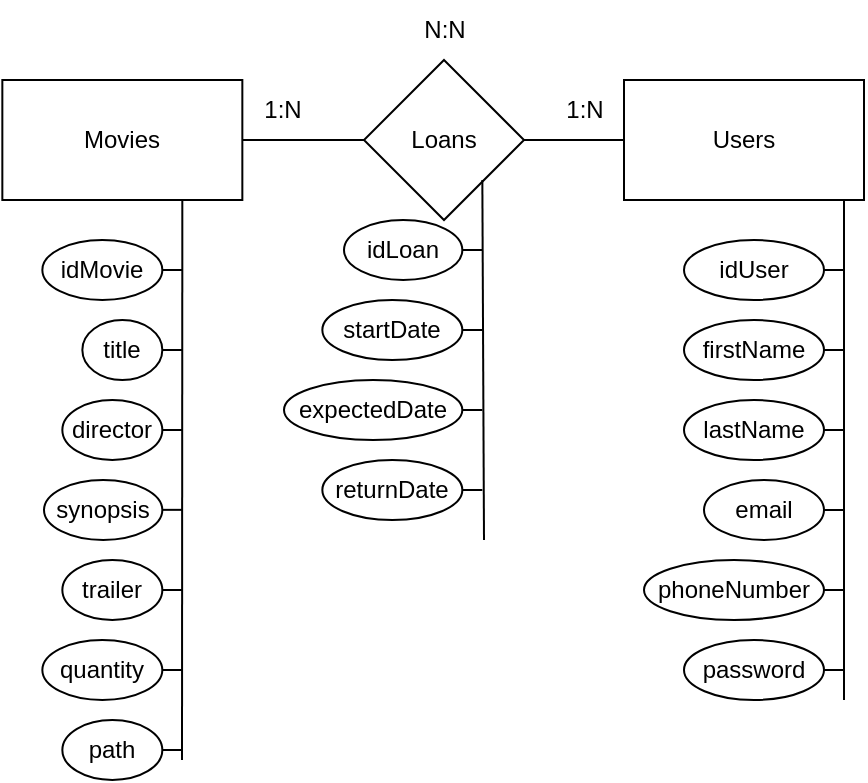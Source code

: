 <mxfile version="24.4.3" type="device">
  <diagram name="Página-1" id="_Zd-QHFBzO_SUMqFuhCg">
    <mxGraphModel dx="821" dy="449" grid="1" gridSize="10" guides="1" tooltips="1" connect="1" arrows="1" fold="1" page="1" pageScale="1" pageWidth="827" pageHeight="1169" math="0" shadow="0">
      <root>
        <mxCell id="0" />
        <mxCell id="1" parent="0" />
        <mxCell id="sJvYtbPDgaDvqKA1TKZ--1" value="Movies" style="rounded=0;whiteSpace=wrap;html=1;" vertex="1" parent="1">
          <mxGeometry x="99.17" y="110" width="120" height="60" as="geometry" />
        </mxCell>
        <mxCell id="sJvYtbPDgaDvqKA1TKZ--2" value="Loans" style="rhombus;whiteSpace=wrap;html=1;" vertex="1" parent="1">
          <mxGeometry x="280" y="100" width="80" height="80" as="geometry" />
        </mxCell>
        <mxCell id="sJvYtbPDgaDvqKA1TKZ--3" value="Users" style="rounded=0;whiteSpace=wrap;html=1;" vertex="1" parent="1">
          <mxGeometry x="410" y="110" width="120" height="60" as="geometry" />
        </mxCell>
        <mxCell id="sJvYtbPDgaDvqKA1TKZ--4" value="" style="endArrow=none;html=1;rounded=0;exitX=1;exitY=0.5;exitDx=0;exitDy=0;entryX=0;entryY=0.5;entryDx=0;entryDy=0;" edge="1" parent="1" source="sJvYtbPDgaDvqKA1TKZ--1" target="sJvYtbPDgaDvqKA1TKZ--2">
          <mxGeometry width="50" height="50" relative="1" as="geometry">
            <mxPoint x="290" y="230" as="sourcePoint" />
            <mxPoint x="340" y="180" as="targetPoint" />
          </mxGeometry>
        </mxCell>
        <mxCell id="sJvYtbPDgaDvqKA1TKZ--5" value="" style="endArrow=none;html=1;rounded=0;exitX=1;exitY=0.5;exitDx=0;exitDy=0;entryX=0;entryY=0.5;entryDx=0;entryDy=0;" edge="1" parent="1" source="sJvYtbPDgaDvqKA1TKZ--2" target="sJvYtbPDgaDvqKA1TKZ--3">
          <mxGeometry width="50" height="50" relative="1" as="geometry">
            <mxPoint x="200" y="150" as="sourcePoint" />
            <mxPoint x="290" y="150" as="targetPoint" />
          </mxGeometry>
        </mxCell>
        <mxCell id="sJvYtbPDgaDvqKA1TKZ--6" value="N:N" style="text;html=1;align=center;verticalAlign=middle;resizable=0;points=[];autosize=1;strokeColor=none;fillColor=none;" vertex="1" parent="1">
          <mxGeometry x="300" y="70" width="40" height="30" as="geometry" />
        </mxCell>
        <mxCell id="sJvYtbPDgaDvqKA1TKZ--7" value="1:N" style="text;html=1;align=center;verticalAlign=middle;resizable=0;points=[];autosize=1;strokeColor=none;fillColor=none;" vertex="1" parent="1">
          <mxGeometry x="219.17" y="110" width="40" height="30" as="geometry" />
        </mxCell>
        <mxCell id="sJvYtbPDgaDvqKA1TKZ--8" value="1:N" style="text;html=1;align=center;verticalAlign=middle;resizable=0;points=[];autosize=1;strokeColor=none;fillColor=none;" vertex="1" parent="1">
          <mxGeometry x="370" y="110" width="40" height="30" as="geometry" />
        </mxCell>
        <mxCell id="sJvYtbPDgaDvqKA1TKZ--9" value="" style="endArrow=none;html=1;rounded=0;entryX=0.75;entryY=1;entryDx=0;entryDy=0;" edge="1" parent="1" target="sJvYtbPDgaDvqKA1TKZ--1">
          <mxGeometry width="50" height="50" relative="1" as="geometry">
            <mxPoint x="189" y="450" as="sourcePoint" />
            <mxPoint x="519.17" y="180" as="targetPoint" />
          </mxGeometry>
        </mxCell>
        <mxCell id="sJvYtbPDgaDvqKA1TKZ--10" value="&lt;span style=&quot;text-align: left;&quot;&gt;idMovie&lt;/span&gt;" style="ellipse;whiteSpace=wrap;html=1;" vertex="1" parent="1">
          <mxGeometry x="119.17" y="190" width="60" height="30" as="geometry" />
        </mxCell>
        <mxCell id="sJvYtbPDgaDvqKA1TKZ--11" value="" style="endArrow=none;html=1;rounded=0;exitX=1;exitY=0.5;exitDx=0;exitDy=0;" edge="1" parent="1" source="sJvYtbPDgaDvqKA1TKZ--10">
          <mxGeometry width="50" height="50" relative="1" as="geometry">
            <mxPoint x="309.17" y="220" as="sourcePoint" />
            <mxPoint x="189.17" y="205" as="targetPoint" />
          </mxGeometry>
        </mxCell>
        <mxCell id="sJvYtbPDgaDvqKA1TKZ--12" value="&lt;span style=&quot;text-align: left;&quot;&gt;title&lt;/span&gt;" style="ellipse;whiteSpace=wrap;html=1;" vertex="1" parent="1">
          <mxGeometry x="139.17" y="230" width="40" height="30" as="geometry" />
        </mxCell>
        <mxCell id="sJvYtbPDgaDvqKA1TKZ--13" value="" style="endArrow=none;html=1;rounded=0;exitX=1;exitY=0.5;exitDx=0;exitDy=0;" edge="1" parent="1" source="sJvYtbPDgaDvqKA1TKZ--12">
          <mxGeometry width="50" height="50" relative="1" as="geometry">
            <mxPoint x="309.17" y="260" as="sourcePoint" />
            <mxPoint x="189.17" y="245" as="targetPoint" />
          </mxGeometry>
        </mxCell>
        <mxCell id="sJvYtbPDgaDvqKA1TKZ--14" value="&lt;span style=&quot;text-align: left;&quot;&gt;director&lt;/span&gt;" style="ellipse;whiteSpace=wrap;html=1;" vertex="1" parent="1">
          <mxGeometry x="129.17" y="270" width="50" height="30" as="geometry" />
        </mxCell>
        <mxCell id="sJvYtbPDgaDvqKA1TKZ--15" value="" style="endArrow=none;html=1;rounded=0;exitX=1;exitY=0.5;exitDx=0;exitDy=0;" edge="1" parent="1" source="sJvYtbPDgaDvqKA1TKZ--14">
          <mxGeometry width="50" height="50" relative="1" as="geometry">
            <mxPoint x="309.17" y="300" as="sourcePoint" />
            <mxPoint x="189.17" y="285" as="targetPoint" />
          </mxGeometry>
        </mxCell>
        <mxCell id="sJvYtbPDgaDvqKA1TKZ--16" value="&lt;span style=&quot;text-align: left;&quot;&gt;trailer&lt;/span&gt;" style="ellipse;whiteSpace=wrap;html=1;" vertex="1" parent="1">
          <mxGeometry x="129.17" y="350" width="50" height="30" as="geometry" />
        </mxCell>
        <mxCell id="sJvYtbPDgaDvqKA1TKZ--17" value="" style="endArrow=none;html=1;rounded=0;exitX=1;exitY=0.5;exitDx=0;exitDy=0;" edge="1" parent="1" source="sJvYtbPDgaDvqKA1TKZ--16">
          <mxGeometry width="50" height="50" relative="1" as="geometry">
            <mxPoint x="309.17" y="380" as="sourcePoint" />
            <mxPoint x="189.17" y="365" as="targetPoint" />
          </mxGeometry>
        </mxCell>
        <mxCell id="sJvYtbPDgaDvqKA1TKZ--18" value="&lt;span style=&quot;text-align: left;&quot;&gt;quantity&lt;/span&gt;" style="ellipse;whiteSpace=wrap;html=1;" vertex="1" parent="1">
          <mxGeometry x="119.17" y="390" width="60" height="30" as="geometry" />
        </mxCell>
        <mxCell id="sJvYtbPDgaDvqKA1TKZ--19" value="" style="endArrow=none;html=1;rounded=0;exitX=1;exitY=0.5;exitDx=0;exitDy=0;" edge="1" parent="1" source="sJvYtbPDgaDvqKA1TKZ--18">
          <mxGeometry width="50" height="50" relative="1" as="geometry">
            <mxPoint x="309.17" y="420" as="sourcePoint" />
            <mxPoint x="189.17" y="405" as="targetPoint" />
          </mxGeometry>
        </mxCell>
        <mxCell id="sJvYtbPDgaDvqKA1TKZ--20" value="&lt;span style=&quot;text-align: left;&quot;&gt;path&lt;/span&gt;" style="ellipse;whiteSpace=wrap;html=1;" vertex="1" parent="1">
          <mxGeometry x="129.17" y="430" width="50" height="30" as="geometry" />
        </mxCell>
        <mxCell id="sJvYtbPDgaDvqKA1TKZ--21" value="" style="endArrow=none;html=1;rounded=0;exitX=1;exitY=0.5;exitDx=0;exitDy=0;" edge="1" parent="1" source="sJvYtbPDgaDvqKA1TKZ--20">
          <mxGeometry width="50" height="50" relative="1" as="geometry">
            <mxPoint x="309.17" y="460" as="sourcePoint" />
            <mxPoint x="189.17" y="445" as="targetPoint" />
          </mxGeometry>
        </mxCell>
        <mxCell id="sJvYtbPDgaDvqKA1TKZ--22" value="" style="endArrow=none;html=1;rounded=0;entryX=0.75;entryY=1;entryDx=0;entryDy=0;" edge="1" parent="1">
          <mxGeometry width="50" height="50" relative="1" as="geometry">
            <mxPoint x="340" y="340" as="sourcePoint" />
            <mxPoint x="339.17" y="160" as="targetPoint" />
          </mxGeometry>
        </mxCell>
        <mxCell id="sJvYtbPDgaDvqKA1TKZ--23" value="&lt;span style=&quot;text-align: left;&quot;&gt;idLoan&lt;/span&gt;" style="ellipse;whiteSpace=wrap;html=1;" vertex="1" parent="1">
          <mxGeometry x="270" y="180" width="59.17" height="30" as="geometry" />
        </mxCell>
        <mxCell id="sJvYtbPDgaDvqKA1TKZ--24" value="" style="endArrow=none;html=1;rounded=0;exitX=1;exitY=0.5;exitDx=0;exitDy=0;" edge="1" parent="1" source="sJvYtbPDgaDvqKA1TKZ--23">
          <mxGeometry width="50" height="50" relative="1" as="geometry">
            <mxPoint x="459.17" y="210" as="sourcePoint" />
            <mxPoint x="339.17" y="195" as="targetPoint" />
          </mxGeometry>
        </mxCell>
        <mxCell id="sJvYtbPDgaDvqKA1TKZ--25" value="&lt;span style=&quot;text-align: left;&quot;&gt;startDate&lt;/span&gt;" style="ellipse;whiteSpace=wrap;html=1;" vertex="1" parent="1">
          <mxGeometry x="259.17" y="220" width="70" height="30" as="geometry" />
        </mxCell>
        <mxCell id="sJvYtbPDgaDvqKA1TKZ--26" value="" style="endArrow=none;html=1;rounded=0;exitX=1;exitY=0.5;exitDx=0;exitDy=0;" edge="1" parent="1" source="sJvYtbPDgaDvqKA1TKZ--25">
          <mxGeometry width="50" height="50" relative="1" as="geometry">
            <mxPoint x="459.17" y="250" as="sourcePoint" />
            <mxPoint x="339.17" y="235" as="targetPoint" />
          </mxGeometry>
        </mxCell>
        <mxCell id="sJvYtbPDgaDvqKA1TKZ--27" value="&lt;span style=&quot;text-align: left;&quot;&gt;expectedDate&lt;/span&gt;" style="ellipse;whiteSpace=wrap;html=1;" vertex="1" parent="1">
          <mxGeometry x="240" y="260" width="89.17" height="30" as="geometry" />
        </mxCell>
        <mxCell id="sJvYtbPDgaDvqKA1TKZ--28" value="" style="endArrow=none;html=1;rounded=0;exitX=1;exitY=0.5;exitDx=0;exitDy=0;" edge="1" parent="1" source="sJvYtbPDgaDvqKA1TKZ--27">
          <mxGeometry width="50" height="50" relative="1" as="geometry">
            <mxPoint x="459.17" y="290" as="sourcePoint" />
            <mxPoint x="339.17" y="275" as="targetPoint" />
          </mxGeometry>
        </mxCell>
        <mxCell id="sJvYtbPDgaDvqKA1TKZ--29" value="&lt;span style=&quot;text-align: left;&quot;&gt;returnDate&lt;/span&gt;" style="ellipse;whiteSpace=wrap;html=1;" vertex="1" parent="1">
          <mxGeometry x="259.17" y="300" width="70" height="30" as="geometry" />
        </mxCell>
        <mxCell id="sJvYtbPDgaDvqKA1TKZ--30" value="" style="endArrow=none;html=1;rounded=0;exitX=1;exitY=0.5;exitDx=0;exitDy=0;" edge="1" parent="1" source="sJvYtbPDgaDvqKA1TKZ--29">
          <mxGeometry width="50" height="50" relative="1" as="geometry">
            <mxPoint x="459.17" y="330" as="sourcePoint" />
            <mxPoint x="339.17" y="315" as="targetPoint" />
          </mxGeometry>
        </mxCell>
        <mxCell id="sJvYtbPDgaDvqKA1TKZ--31" value="" style="endArrow=none;html=1;rounded=0;entryX=0.75;entryY=1;entryDx=0;entryDy=0;" edge="1" parent="1">
          <mxGeometry width="50" height="50" relative="1" as="geometry">
            <mxPoint x="520" y="420" as="sourcePoint" />
            <mxPoint x="520" y="170" as="targetPoint" />
          </mxGeometry>
        </mxCell>
        <mxCell id="sJvYtbPDgaDvqKA1TKZ--32" value="&lt;span style=&quot;text-align: left;&quot;&gt;idUser&lt;/span&gt;" style="ellipse;whiteSpace=wrap;html=1;" vertex="1" parent="1">
          <mxGeometry x="440" y="190" width="70" height="30" as="geometry" />
        </mxCell>
        <mxCell id="sJvYtbPDgaDvqKA1TKZ--33" value="" style="endArrow=none;html=1;rounded=0;exitX=1;exitY=0.5;exitDx=0;exitDy=0;" edge="1" parent="1" source="sJvYtbPDgaDvqKA1TKZ--32">
          <mxGeometry width="50" height="50" relative="1" as="geometry">
            <mxPoint x="640" y="220" as="sourcePoint" />
            <mxPoint x="520" y="205" as="targetPoint" />
          </mxGeometry>
        </mxCell>
        <mxCell id="sJvYtbPDgaDvqKA1TKZ--34" value="&lt;span style=&quot;text-align: left;&quot;&gt;firstName&lt;/span&gt;" style="ellipse;whiteSpace=wrap;html=1;" vertex="1" parent="1">
          <mxGeometry x="440" y="230" width="70" height="30" as="geometry" />
        </mxCell>
        <mxCell id="sJvYtbPDgaDvqKA1TKZ--35" value="" style="endArrow=none;html=1;rounded=0;exitX=1;exitY=0.5;exitDx=0;exitDy=0;" edge="1" parent="1" source="sJvYtbPDgaDvqKA1TKZ--34">
          <mxGeometry width="50" height="50" relative="1" as="geometry">
            <mxPoint x="640" y="260" as="sourcePoint" />
            <mxPoint x="520" y="245" as="targetPoint" />
          </mxGeometry>
        </mxCell>
        <mxCell id="sJvYtbPDgaDvqKA1TKZ--36" value="&lt;span style=&quot;text-align: left;&quot;&gt;lastName&lt;/span&gt;" style="ellipse;whiteSpace=wrap;html=1;" vertex="1" parent="1">
          <mxGeometry x="440" y="270" width="70" height="30" as="geometry" />
        </mxCell>
        <mxCell id="sJvYtbPDgaDvqKA1TKZ--37" value="" style="endArrow=none;html=1;rounded=0;exitX=1;exitY=0.5;exitDx=0;exitDy=0;" edge="1" parent="1" source="sJvYtbPDgaDvqKA1TKZ--36">
          <mxGeometry width="50" height="50" relative="1" as="geometry">
            <mxPoint x="640" y="300" as="sourcePoint" />
            <mxPoint x="520" y="285" as="targetPoint" />
          </mxGeometry>
        </mxCell>
        <mxCell id="sJvYtbPDgaDvqKA1TKZ--38" value="&lt;span style=&quot;text-align: left;&quot;&gt;email&lt;/span&gt;" style="ellipse;whiteSpace=wrap;html=1;" vertex="1" parent="1">
          <mxGeometry x="450" y="310" width="60" height="30" as="geometry" />
        </mxCell>
        <mxCell id="sJvYtbPDgaDvqKA1TKZ--39" value="" style="endArrow=none;html=1;rounded=0;exitX=1;exitY=0.5;exitDx=0;exitDy=0;" edge="1" parent="1" source="sJvYtbPDgaDvqKA1TKZ--38">
          <mxGeometry width="50" height="50" relative="1" as="geometry">
            <mxPoint x="640" y="340" as="sourcePoint" />
            <mxPoint x="520" y="325" as="targetPoint" />
          </mxGeometry>
        </mxCell>
        <mxCell id="sJvYtbPDgaDvqKA1TKZ--40" value="&lt;span style=&quot;text-align: left;&quot;&gt;phoneNumber&lt;/span&gt;" style="ellipse;whiteSpace=wrap;html=1;" vertex="1" parent="1">
          <mxGeometry x="420" y="350" width="90" height="30" as="geometry" />
        </mxCell>
        <mxCell id="sJvYtbPDgaDvqKA1TKZ--41" value="" style="endArrow=none;html=1;rounded=0;exitX=1;exitY=0.5;exitDx=0;exitDy=0;" edge="1" parent="1" source="sJvYtbPDgaDvqKA1TKZ--40">
          <mxGeometry width="50" height="50" relative="1" as="geometry">
            <mxPoint x="640" y="380" as="sourcePoint" />
            <mxPoint x="520" y="365" as="targetPoint" />
          </mxGeometry>
        </mxCell>
        <mxCell id="sJvYtbPDgaDvqKA1TKZ--42" value="&lt;span style=&quot;text-align: left;&quot;&gt;password&lt;/span&gt;" style="ellipse;whiteSpace=wrap;html=1;" vertex="1" parent="1">
          <mxGeometry x="440" y="390" width="70" height="30" as="geometry" />
        </mxCell>
        <mxCell id="sJvYtbPDgaDvqKA1TKZ--43" value="" style="endArrow=none;html=1;rounded=0;exitX=1;exitY=0.5;exitDx=0;exitDy=0;" edge="1" parent="1" source="sJvYtbPDgaDvqKA1TKZ--42">
          <mxGeometry width="50" height="50" relative="1" as="geometry">
            <mxPoint x="640" y="420" as="sourcePoint" />
            <mxPoint x="520" y="405" as="targetPoint" />
          </mxGeometry>
        </mxCell>
        <mxCell id="sJvYtbPDgaDvqKA1TKZ--46" value="&lt;span style=&quot;text-align: left;&quot;&gt;synopsis&lt;/span&gt;" style="ellipse;whiteSpace=wrap;html=1;" vertex="1" parent="1">
          <mxGeometry x="120" y="310" width="59.17" height="30" as="geometry" />
        </mxCell>
        <mxCell id="sJvYtbPDgaDvqKA1TKZ--48" value="" style="endArrow=none;html=1;rounded=0;exitX=1;exitY=0.5;exitDx=0;exitDy=0;" edge="1" parent="1">
          <mxGeometry width="50" height="50" relative="1" as="geometry">
            <mxPoint x="179.17" y="324.92" as="sourcePoint" />
            <mxPoint x="189.34" y="324.92" as="targetPoint" />
          </mxGeometry>
        </mxCell>
      </root>
    </mxGraphModel>
  </diagram>
</mxfile>
